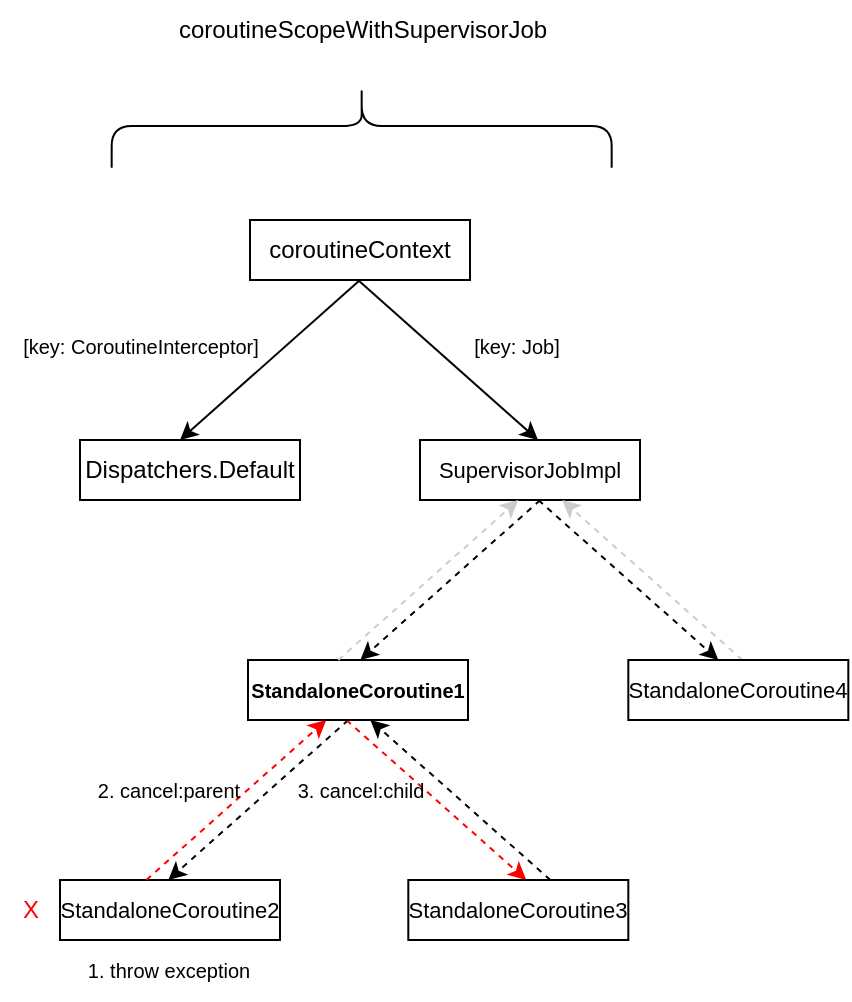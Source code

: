 <mxfile version="22.1.2" type="device">
  <diagram name="Page-1" id="FuAv7pLi2sIDAsRG0R7K">
    <mxGraphModel dx="733" dy="471" grid="1" gridSize="10" guides="1" tooltips="1" connect="1" arrows="1" fold="1" page="1" pageScale="1" pageWidth="850" pageHeight="1100" math="0" shadow="0">
      <root>
        <mxCell id="0" />
        <mxCell id="1" parent="0" />
        <mxCell id="KKwdq_n8aDNH_cKme6rT-11" value="StandaloneCoroutine2" style="rounded=0;whiteSpace=wrap;html=1;fontSize=11;" parent="1" vertex="1">
          <mxGeometry x="480" y="690" width="110" height="30" as="geometry" />
        </mxCell>
        <mxCell id="KKwdq_n8aDNH_cKme6rT-12" value="" style="endArrow=classic;html=1;rounded=0;dashed=1;" parent="1" edge="1">
          <mxGeometry width="50" height="50" relative="1" as="geometry">
            <mxPoint x="624.16" y="610" as="sourcePoint" />
            <mxPoint x="534.16" y="690" as="targetPoint" />
          </mxGeometry>
        </mxCell>
        <mxCell id="KKwdq_n8aDNH_cKme6rT-16" value="" style="endArrow=classic;html=1;rounded=0;fontColor=#FF0000;strokeColor=#FF0000;dashed=1;" parent="1" edge="1">
          <mxGeometry width="50" height="50" relative="1" as="geometry">
            <mxPoint x="523.16" y="690" as="sourcePoint" />
            <mxPoint x="613.16" y="610" as="targetPoint" />
          </mxGeometry>
        </mxCell>
        <mxCell id="KKwdq_n8aDNH_cKme6rT-17" value="2. cancel:parent" style="text;html=1;align=center;verticalAlign=middle;resizable=0;points=[];autosize=1;strokeColor=none;fillColor=none;fontSize=10;" parent="1" vertex="1">
          <mxGeometry x="489.16" y="630" width="90" height="30" as="geometry" />
        </mxCell>
        <mxCell id="KKwdq_n8aDNH_cKme6rT-19" value="" style="endArrow=classic;html=1;rounded=0;strokeColor=#FF0000;dashed=1;" parent="1" edge="1">
          <mxGeometry width="50" height="50" relative="1" as="geometry">
            <mxPoint x="623.16" y="610" as="sourcePoint" />
            <mxPoint x="713.16" y="690" as="targetPoint" />
          </mxGeometry>
        </mxCell>
        <mxCell id="KKwdq_n8aDNH_cKme6rT-20" value="3. cancel:child" style="text;html=1;align=center;verticalAlign=middle;resizable=0;points=[];autosize=1;strokeColor=none;fillColor=none;fontSize=10;" parent="1" vertex="1">
          <mxGeometry x="585" y="630" width="90" height="30" as="geometry" />
        </mxCell>
        <mxCell id="KKwdq_n8aDNH_cKme6rT-21" value="" style="endArrow=classic;html=1;rounded=0;dashed=1;" parent="1" edge="1">
          <mxGeometry width="50" height="50" relative="1" as="geometry">
            <mxPoint x="725.16" y="690" as="sourcePoint" />
            <mxPoint x="635.16" y="610" as="targetPoint" />
          </mxGeometry>
        </mxCell>
        <mxCell id="KKwdq_n8aDNH_cKme6rT-22" value="StandaloneCoroutine3" style="rounded=0;whiteSpace=wrap;html=1;fontSize=11;" parent="1" vertex="1">
          <mxGeometry x="654.16" y="690" width="110" height="30" as="geometry" />
        </mxCell>
        <mxCell id="KKwdq_n8aDNH_cKme6rT-24" value="X" style="text;html=1;align=center;verticalAlign=middle;resizable=0;points=[];autosize=1;strokeColor=none;fillColor=none;fontColor=#FF0000;" parent="1" vertex="1">
          <mxGeometry x="450" y="690" width="30" height="30" as="geometry" />
        </mxCell>
        <mxCell id="KKwdq_n8aDNH_cKme6rT-25" value="1. throw exception" style="text;html=1;align=center;verticalAlign=middle;resizable=0;points=[];autosize=1;strokeColor=none;fillColor=none;fontSize=10;" parent="1" vertex="1">
          <mxGeometry x="484.16" y="720" width="100" height="30" as="geometry" />
        </mxCell>
        <mxCell id="KKwdq_n8aDNH_cKme6rT-28" value="" style="shape=curlyBracket;whiteSpace=wrap;html=1;rounded=1;labelPosition=left;verticalLabelPosition=middle;align=right;verticalAlign=middle;direction=south;" parent="1" vertex="1">
          <mxGeometry x="505.835" y="292.165" width="250" height="41.67" as="geometry" />
        </mxCell>
        <mxCell id="KKwdq_n8aDNH_cKme6rT-29" value="coroutineScopeWithSupervisorJob" style="text;html=1;align=center;verticalAlign=middle;resizable=0;points=[];autosize=1;strokeColor=none;fillColor=none;" parent="1" vertex="1">
          <mxGeometry x="525.84" y="250" width="210" height="30" as="geometry" />
        </mxCell>
        <mxCell id="KKwdq_n8aDNH_cKme6rT-30" value="" style="endArrow=classic;html=1;rounded=0;" parent="1" edge="1">
          <mxGeometry width="50" height="50" relative="1" as="geometry">
            <mxPoint x="630" y="390" as="sourcePoint" />
            <mxPoint x="540" y="470" as="targetPoint" />
          </mxGeometry>
        </mxCell>
        <mxCell id="KKwdq_n8aDNH_cKme6rT-31" value="" style="endArrow=classic;html=1;rounded=0;" parent="1" edge="1">
          <mxGeometry width="50" height="50" relative="1" as="geometry">
            <mxPoint x="629" y="390" as="sourcePoint" />
            <mxPoint x="719" y="470" as="targetPoint" />
          </mxGeometry>
        </mxCell>
        <mxCell id="KKwdq_n8aDNH_cKme6rT-32" value="Dispatchers.Default" style="rounded=0;whiteSpace=wrap;html=1;" parent="1" vertex="1">
          <mxGeometry x="490" y="470" width="110" height="30" as="geometry" />
        </mxCell>
        <mxCell id="KKwdq_n8aDNH_cKme6rT-33" value="SupervisorJobImpl" style="rounded=0;whiteSpace=wrap;html=1;fontStyle=0;fontSize=11;" parent="1" vertex="1">
          <mxGeometry x="660" y="470" width="110" height="30" as="geometry" />
        </mxCell>
        <mxCell id="KKwdq_n8aDNH_cKme6rT-34" value="StandaloneCoroutine1" style="rounded=0;whiteSpace=wrap;html=1;fontSize=10;fontStyle=1" parent="1" vertex="1">
          <mxGeometry x="574" y="580" width="110" height="30" as="geometry" />
        </mxCell>
        <mxCell id="KKwdq_n8aDNH_cKme6rT-36" value="[key: CoroutineInterceptor]" style="text;html=1;align=center;verticalAlign=middle;resizable=0;points=[];autosize=1;strokeColor=none;fillColor=none;fontSize=10;" parent="1" vertex="1">
          <mxGeometry x="450" y="408" width="140" height="30" as="geometry" />
        </mxCell>
        <mxCell id="KKwdq_n8aDNH_cKme6rT-37" value="[key: Job]" style="text;html=1;align=center;verticalAlign=middle;resizable=0;points=[];autosize=1;strokeColor=none;fillColor=none;fontSize=10;" parent="1" vertex="1">
          <mxGeometry x="673" y="408" width="70" height="30" as="geometry" />
        </mxCell>
        <mxCell id="KKwdq_n8aDNH_cKme6rT-46" value="coroutineContext" style="rounded=0;whiteSpace=wrap;html=1;" parent="1" vertex="1">
          <mxGeometry x="575" y="360" width="110" height="30" as="geometry" />
        </mxCell>
        <mxCell id="ztQbeDY4LEWXai-P9pTU-14" value="" style="endArrow=classic;html=1;rounded=0;dashed=1;" edge="1" parent="1">
          <mxGeometry width="50" height="50" relative="1" as="geometry">
            <mxPoint x="720.16" y="500" as="sourcePoint" />
            <mxPoint x="630.16" y="580" as="targetPoint" />
          </mxGeometry>
        </mxCell>
        <mxCell id="ztQbeDY4LEWXai-P9pTU-15" value="" style="endArrow=classic;html=1;rounded=0;fontColor=#CCCCCC;strokeColor=#CCCCCC;dashed=1;" edge="1" parent="1">
          <mxGeometry width="50" height="50" relative="1" as="geometry">
            <mxPoint x="619.16" y="580" as="sourcePoint" />
            <mxPoint x="709.16" y="500" as="targetPoint" />
          </mxGeometry>
        </mxCell>
        <mxCell id="ztQbeDY4LEWXai-P9pTU-16" value="" style="endArrow=classic;html=1;rounded=0;strokeColor=#000000;dashed=1;" edge="1" parent="1">
          <mxGeometry width="50" height="50" relative="1" as="geometry">
            <mxPoint x="719.16" y="500" as="sourcePoint" />
            <mxPoint x="809.16" y="580" as="targetPoint" />
          </mxGeometry>
        </mxCell>
        <mxCell id="ztQbeDY4LEWXai-P9pTU-17" value="" style="endArrow=classic;html=1;rounded=0;dashed=1;strokeColor=#CCCCCC;" edge="1" parent="1">
          <mxGeometry width="50" height="50" relative="1" as="geometry">
            <mxPoint x="821.16" y="580" as="sourcePoint" />
            <mxPoint x="731.16" y="500" as="targetPoint" />
          </mxGeometry>
        </mxCell>
        <mxCell id="ztQbeDY4LEWXai-P9pTU-18" value="StandaloneCoroutine4" style="rounded=0;whiteSpace=wrap;html=1;fontSize=11;" vertex="1" parent="1">
          <mxGeometry x="764.16" y="580" width="110" height="30" as="geometry" />
        </mxCell>
      </root>
    </mxGraphModel>
  </diagram>
</mxfile>
